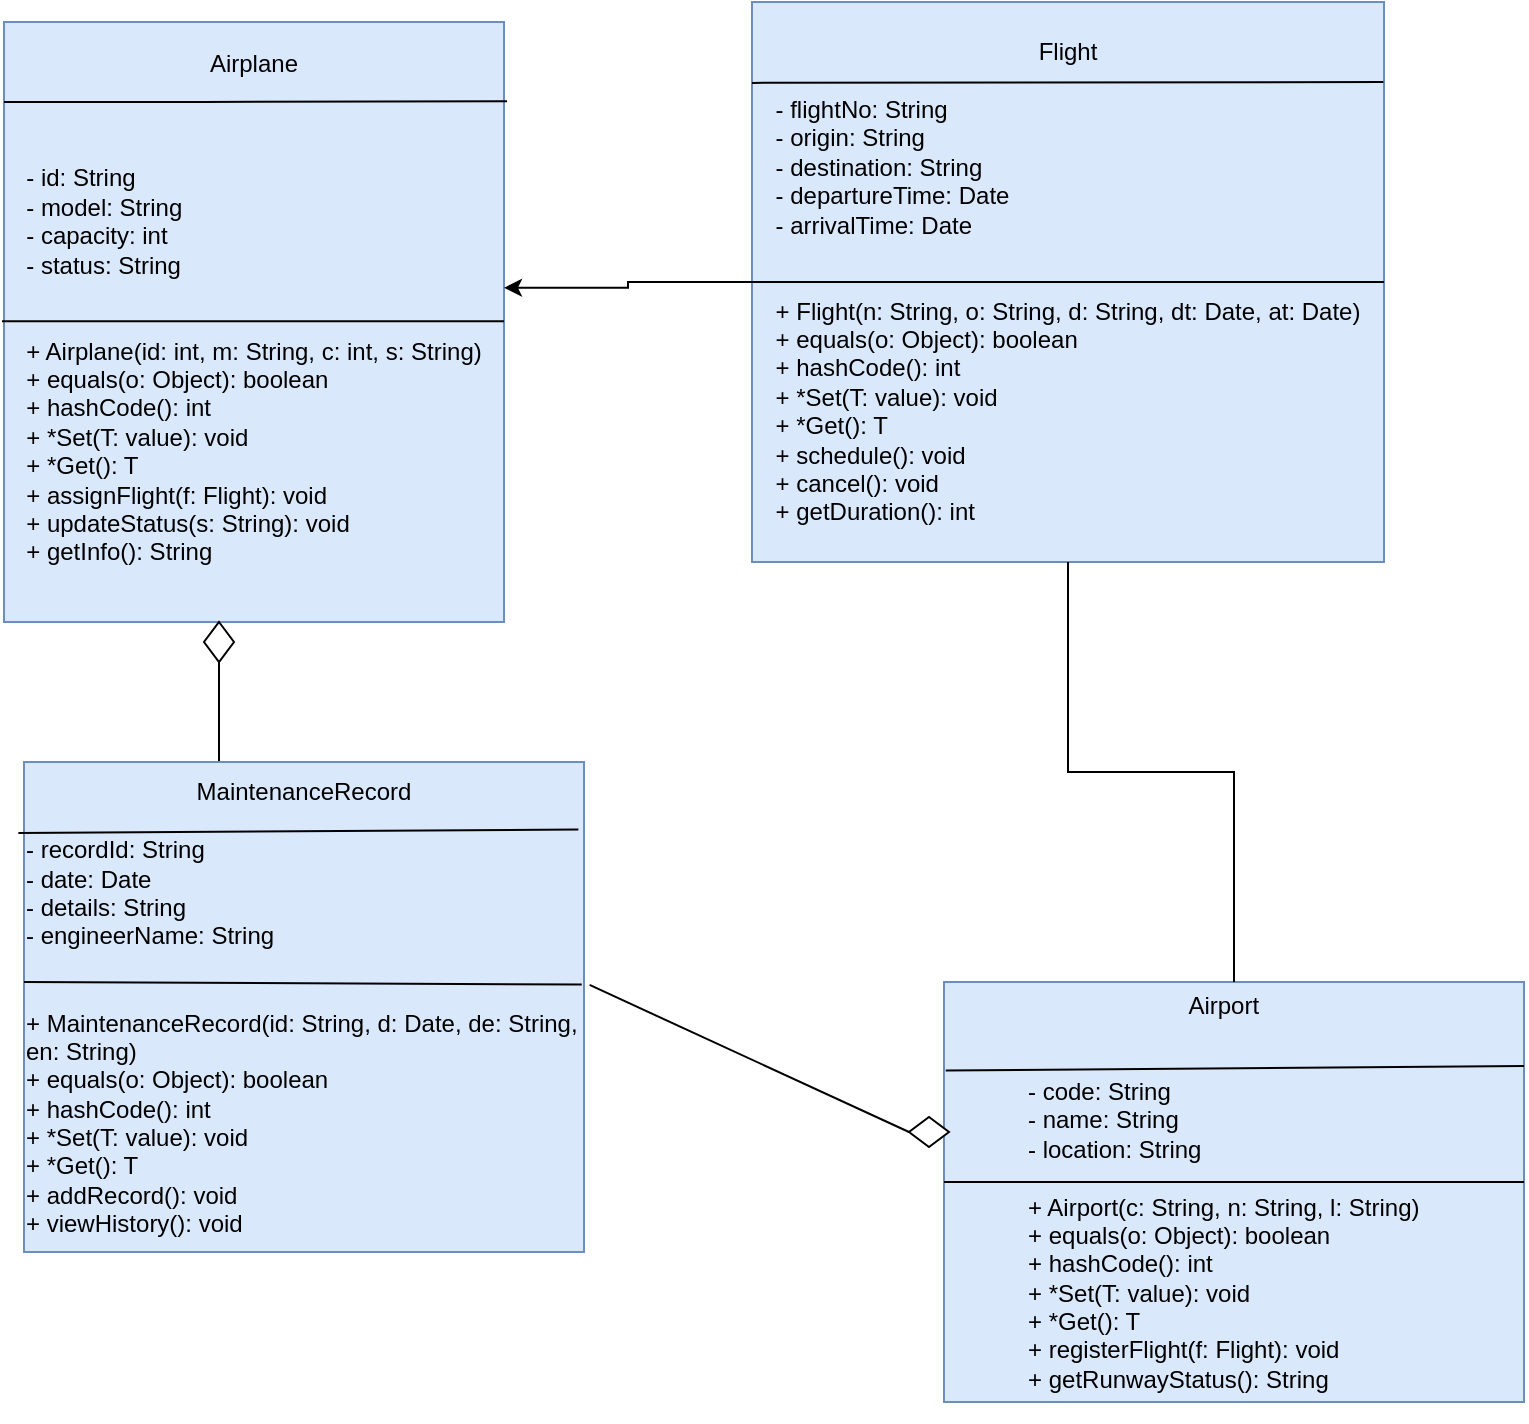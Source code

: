 <mxfile scale="1" border="0" version="28.2.7">
  <diagram name="Airplane UML Diagram" id="AkZRyPAdpT2aLgV5QMoy">
    <mxGraphModel dx="1045" dy="696" grid="1" gridSize="10" guides="1" tooltips="1" connect="1" arrows="1" fold="1" page="1" pageScale="1" pageWidth="827" pageHeight="1169" math="0" shadow="0">
      <root>
        <mxCell id="0" />
        <mxCell id="1" parent="0" />
        <mxCell id="tr-UQ3Ny3N0iNai335fQ-42" style="edgeStyle=orthogonalEdgeStyle;rounded=0;orthogonalLoop=1;jettySize=auto;html=1;endArrow=none;endFill=0;entryX=0.381;entryY=-0.014;entryDx=0;entryDy=0;entryPerimeter=0;exitX=0.5;exitY=1;exitDx=0;exitDy=0;" parent="1" edge="1" source="mU-rGUMBnhlQS2hINuwA-5">
          <mxGeometry relative="1" as="geometry">
            <mxPoint x="180" y="330" as="sourcePoint" />
            <mxPoint x="127.01" y="497.97" as="targetPoint" />
          </mxGeometry>
        </mxCell>
        <mxCell id="tr-UQ3Ny3N0iNai335fQ-1" value="&lt;div&gt;Airplane&lt;/div&gt;&lt;div&gt;&lt;br&gt;&lt;/div&gt;&lt;div&gt;&lt;br&gt;&lt;/div&gt;&lt;div&gt;&lt;br&gt;&lt;/div&gt;&lt;div style=&quot;text-align: left;&quot;&gt;- id: String&lt;/div&gt;&lt;div style=&quot;text-align: left;&quot;&gt;- model: String&lt;/div&gt;&lt;div style=&quot;text-align: left;&quot;&gt;- capacity: int&lt;/div&gt;&lt;div style=&quot;text-align: left;&quot;&gt;- status: String&lt;/div&gt;&lt;div style=&quot;text-align: left;&quot;&gt;&lt;br&gt;&lt;/div&gt;&lt;div style=&quot;text-align: left;&quot;&gt;&lt;br&gt;&lt;/div&gt;&lt;div style=&quot;text-align: left;&quot;&gt;+ Airplane(id: int, m: String, c: int, s: String)&lt;/div&gt;&lt;div style=&quot;text-align: left;&quot;&gt;+ equals(o: Object): boolean&lt;/div&gt;&lt;div style=&quot;text-align: left;&quot;&gt;+ hashCode(): int&lt;/div&gt;&lt;div style=&quot;text-align: left;&quot;&gt;+ *Set(T: value): void&lt;/div&gt;&lt;div style=&quot;text-align: left;&quot;&gt;+ *Get(): T&lt;/div&gt;&lt;div style=&quot;text-align: left;&quot;&gt;+ assignFlight(f: Flight): void&lt;/div&gt;&lt;div style=&quot;text-align: left;&quot;&gt;+ updateStatus(s: String): void&lt;/div&gt;&lt;div style=&quot;text-align: left;&quot;&gt;+ getInfo(): String&lt;/div&gt;&lt;div&gt;&lt;br&gt;&lt;/div&gt;" style="rounded=0;whiteSpace=wrap;html=1;fillColor=#dae8fc;strokeColor=#6c8ebf;fontSize=12;" parent="1" vertex="1">
          <mxGeometry x="40" y="30" width="250" height="300" as="geometry" />
        </mxCell>
        <mxCell id="tr-UQ3Ny3N0iNai335fQ-2" value="&lt;div&gt;Flight&lt;/div&gt;&lt;div&gt;&lt;br&gt;&lt;/div&gt;&lt;div style=&quot;text-align: left;&quot;&gt;- flightNo: String&lt;/div&gt;&lt;div style=&quot;text-align: left;&quot;&gt;- origin: String&lt;/div&gt;&lt;div style=&quot;text-align: left;&quot;&gt;- destination: String&lt;/div&gt;&lt;div style=&quot;text-align: left;&quot;&gt;- departureTime: Date&lt;/div&gt;&lt;div style=&quot;text-align: left;&quot;&gt;- arrivalTime: Date&lt;/div&gt;&lt;div style=&quot;text-align: left;&quot;&gt;&lt;br&gt;&lt;/div&gt;&lt;div style=&quot;text-align: left;&quot;&gt;&lt;br&gt;&lt;/div&gt;&lt;div style=&quot;text-align: left;&quot;&gt;+ Flight(n: String, o: String, d: String, dt: Date, at: Date)&lt;/div&gt;&lt;div style=&quot;text-align: left;&quot;&gt;&lt;div&gt;+ equals(o: Object): boolean&lt;/div&gt;&lt;div&gt;+ hashCode(): int&lt;/div&gt;&lt;div&gt;&lt;div&gt;+ *Set(T: value): void&lt;/div&gt;&lt;div&gt;+ *Get(): T&lt;/div&gt;&lt;/div&gt;&lt;/div&gt;&lt;div style=&quot;text-align: left;&quot;&gt;+ schedule(): void&lt;/div&gt;&lt;div style=&quot;text-align: left;&quot;&gt;+ cancel(): void&lt;/div&gt;&lt;div style=&quot;text-align: left;&quot;&gt;+ getDuration(): int&lt;/div&gt;" style="rounded=0;whiteSpace=wrap;html=1;fillColor=#dae8fc;strokeColor=#6c8ebf;fontSize=12;" parent="1" vertex="1">
          <mxGeometry x="414" y="20" width="316" height="280" as="geometry" />
        </mxCell>
        <mxCell id="tr-UQ3Ny3N0iNai335fQ-7" value="&lt;blockquote style=&quot;margin: 0 0 0 40px; border: none; padding: 0px;&quot;&gt;&lt;div style=&quot;text-align: center;&quot;&gt;&lt;br&gt;&lt;/div&gt;&lt;div style=&quot;text-align: center;&quot;&gt;Airport&lt;/div&gt;&lt;div&gt;&lt;br&gt;&lt;/div&gt;&lt;div&gt;&lt;br&gt;&lt;/div&gt;&lt;div&gt;- code: String&lt;/div&gt;&lt;div&gt;- name: String&lt;/div&gt;&lt;div&gt;- location: String&lt;/div&gt;&lt;div&gt;&lt;br&gt;&lt;/div&gt;&lt;div&gt;&lt;div&gt;+ Airport(c: String, n: String, l: String)&lt;/div&gt;&lt;div&gt;+ equals(o: Object): boolean&lt;/div&gt;&lt;div&gt;+ hashCode(): int&lt;/div&gt;&lt;/div&gt;&lt;div&gt;&lt;div&gt;+ *Set(T: value): void&lt;/div&gt;&lt;div&gt;+ *Get(): T&lt;/div&gt;&lt;/div&gt;&lt;div&gt;+ registerFlight(f: Flight): void&lt;/div&gt;&lt;div&gt;+ getRunwayStatus(): String&lt;/div&gt;&lt;/blockquote&gt;&lt;div&gt;&lt;br&gt;&lt;/div&gt;" style="rounded=0;whiteSpace=wrap;html=1;fillColor=#dae8fc;strokeColor=#6c8ebf;fontSize=12;align=left;" parent="1" vertex="1">
          <mxGeometry x="510" y="510" width="290" height="210" as="geometry" />
        </mxCell>
        <mxCell id="tr-UQ3Ny3N0iNai335fQ-9" value="&lt;div&gt;&lt;br&gt;&lt;/div&gt;&lt;div&gt;MaintenanceRecord&lt;/div&gt;&lt;div&gt;&lt;span style=&quot;color: rgba(0, 0, 0, 0); font-family: monospace; font-size: 0px; text-align: start; text-wrap-mode: nowrap;&quot;&gt;%3CmxGraphModel%3E%3Croot%3E%3CmxCell%20id%3D%220%22%2F%3E%3CmxCell%20id%3D%221%22%20parent%3D%220%22%2F%3E%3CmxCell%20id%3D%222%22%20value%3D%22%22%20style%3D%22endArrow%3Dnone%3Bhtml%3D1%3Brounded%3D0%3BexitX%3D-0.005%3BexitY%3D0.571%3BexitDx%3D0%3BexitDy%3D0%3BexitPerimeter%3D0%3BentryX%3D0.998%3BentryY%3D0.649%3BentryDx%3D0%3BentryDy%3D0%3BentryPerimeter%3D0%3B%22%20edge%3D%221%22%20parent%3D%221%22%3E%3CmxGeometry%20width%3D%2250%22%20height%3D%2250%22%20relative%3D%221%22%20as%3D%22geometry%22%3E%3CmxPoint%20x%3D%22760%22%20y%3D%22140%22%20as%3D%22sourcePoint%22%2F%3E%3CmxPoint%20x%3D%22960%22%20y%3D%22140%22%20as%3D%22targetPoint%22%2F%3E%3C%2FmxGeometry%3E%3C%2FmxCell%3E%3C%2Froot%3E%3C%2FmxGraphModel%3E&lt;/span&gt;&lt;/div&gt;&lt;div style=&quot;text-align: left;&quot;&gt;- recordId: String&lt;/div&gt;&lt;div style=&quot;text-align: left;&quot;&gt;- date: Date&lt;/div&gt;&lt;div style=&quot;text-align: left;&quot;&gt;- details: String&lt;/div&gt;&lt;div style=&quot;text-align: left;&quot;&gt;- engineerName: String&lt;/div&gt;&lt;div style=&quot;text-align: left;&quot;&gt;&lt;br&gt;&lt;/div&gt;&lt;div style=&quot;text-align: left;&quot;&gt;&lt;br&gt;&lt;/div&gt;&lt;div style=&quot;text-align: left;&quot;&gt;&lt;div&gt;+&amp;nbsp;&lt;span style=&quot;text-align: center; background-color: transparent; color: light-dark(rgb(0, 0, 0), rgb(255, 255, 255));&quot;&gt;MaintenanceRecord(id: String, d: Date, de: String, en: String)&lt;/span&gt;&lt;/div&gt;&lt;div&gt;+ equals(o: Object): boolean&lt;/div&gt;&lt;div&gt;+ hashCode(): int&lt;/div&gt;&lt;div&gt;&lt;div&gt;+ *Set(T: value): void&lt;/div&gt;&lt;div&gt;+ *Get(): T&lt;/div&gt;&lt;/div&gt;&lt;/div&gt;&lt;div style=&quot;text-align: left;&quot;&gt;+ addRecord(): void&lt;/div&gt;&lt;div style=&quot;text-align: left;&quot;&gt;+ viewHistory(): void&lt;/div&gt;&lt;div style=&quot;text-align: left;&quot;&gt;&lt;br&gt;&lt;/div&gt;" style="rounded=0;whiteSpace=wrap;html=1;fillColor=#dae8fc;strokeColor=#6c8ebf;fontSize=12;" parent="1" vertex="1">
          <mxGeometry x="50" y="400" width="280" height="245" as="geometry" />
        </mxCell>
        <mxCell id="tr-UQ3Ny3N0iNai335fQ-10" value="" style="endArrow=none;html=1;rounded=0;exitX=-0.005;exitY=0.571;exitDx=0;exitDy=0;exitPerimeter=0;entryX=0.999;entryY=0.571;entryDx=0;entryDy=0;entryPerimeter=0;" parent="1" edge="1">
          <mxGeometry width="50" height="50" relative="1" as="geometry">
            <mxPoint x="39" y="179.6" as="sourcePoint" />
            <mxPoint x="290" y="179.6" as="targetPoint" />
          </mxGeometry>
        </mxCell>
        <mxCell id="tr-UQ3Ny3N0iNai335fQ-12" value="" style="endArrow=none;html=1;rounded=0;exitX=0;exitY=0.5;exitDx=0;exitDy=0;entryX=1;entryY=0.5;entryDx=0;entryDy=0;" parent="1" target="tr-UQ3Ny3N0iNai335fQ-2" edge="1" source="tr-UQ3Ny3N0iNai335fQ-2">
          <mxGeometry width="50" height="50" relative="1" as="geometry">
            <mxPoint x="414" y="130" as="sourcePoint" />
            <mxPoint x="625" y="130" as="targetPoint" />
          </mxGeometry>
        </mxCell>
        <mxCell id="tr-UQ3Ny3N0iNai335fQ-14" value="" style="endArrow=none;html=1;rounded=0;exitX=-0.005;exitY=0.571;exitDx=0;exitDy=0;exitPerimeter=0;entryX=1.006;entryY=0.132;entryDx=0;entryDy=0;entryPerimeter=0;" parent="1" edge="1" target="tr-UQ3Ny3N0iNai335fQ-1">
          <mxGeometry width="50" height="50" relative="1" as="geometry">
            <mxPoint x="40" y="70" as="sourcePoint" />
            <mxPoint x="250" y="70" as="targetPoint" />
            <Array as="points">
              <mxPoint x="140" y="70" />
            </Array>
          </mxGeometry>
        </mxCell>
        <mxCell id="tr-UQ3Ny3N0iNai335fQ-15" value="" style="endArrow=none;html=1;rounded=0;exitX=-0.005;exitY=0.571;exitDx=0;exitDy=0;exitPerimeter=0;entryX=0.999;entryY=0.177;entryDx=0;entryDy=0;entryPerimeter=0;" parent="1" edge="1">
          <mxGeometry width="50" height="50" relative="1" as="geometry">
            <mxPoint x="414" y="60.44" as="sourcePoint" />
            <mxPoint x="729.684" y="60.0" as="targetPoint" />
          </mxGeometry>
        </mxCell>
        <mxCell id="tr-UQ3Ny3N0iNai335fQ-23" value="" style="endArrow=none;html=1;rounded=0;exitX=0;exitY=0.6;exitDx=0;exitDy=0;exitPerimeter=0;entryX=1;entryY=0.6;entryDx=0;entryDy=0;entryPerimeter=0;" parent="1" edge="1">
          <mxGeometry width="50" height="50" relative="1" as="geometry">
            <mxPoint x="510" y="610" as="sourcePoint" />
            <mxPoint x="800" y="610" as="targetPoint" />
          </mxGeometry>
        </mxCell>
        <mxCell id="tr-UQ3Ny3N0iNai335fQ-28" value="" style="endArrow=none;html=1;rounded=0;exitX=0.99;exitY=0.138;exitDx=0;exitDy=0;exitPerimeter=0;entryX=-0.01;entryY=0.145;entryDx=0;entryDy=0;entryPerimeter=0;" parent="1" source="tr-UQ3Ny3N0iNai335fQ-9" target="tr-UQ3Ny3N0iNai335fQ-9" edge="1">
          <mxGeometry width="50" height="50" relative="1" as="geometry">
            <mxPoint x="280" y="520" as="sourcePoint" />
            <mxPoint x="460" y="520.59" as="targetPoint" />
          </mxGeometry>
        </mxCell>
        <mxCell id="tr-UQ3Ny3N0iNai335fQ-29" value="" style="endArrow=none;html=1;rounded=0;exitX=-0.005;exitY=0.571;exitDx=0;exitDy=0;exitPerimeter=0;entryX=0.996;entryY=0.454;entryDx=0;entryDy=0;entryPerimeter=0;" parent="1" edge="1" target="tr-UQ3Ny3N0iNai335fQ-9">
          <mxGeometry width="50" height="50" relative="1" as="geometry">
            <mxPoint x="50" y="510" as="sourcePoint" />
            <mxPoint x="260" y="511" as="targetPoint" />
          </mxGeometry>
        </mxCell>
        <mxCell id="tr-UQ3Ny3N0iNai335fQ-46" style="edgeStyle=orthogonalEdgeStyle;rounded=0;orthogonalLoop=1;jettySize=auto;html=1;endArrow=none;endFill=0;" parent="1" source="tr-UQ3Ny3N0iNai335fQ-2" target="tr-UQ3Ny3N0iNai335fQ-7" edge="1">
          <mxGeometry relative="1" as="geometry">
            <Array as="points" />
          </mxGeometry>
        </mxCell>
        <mxCell id="tr-UQ3Ny3N0iNai335fQ-48" style="edgeStyle=orthogonalEdgeStyle;rounded=0;orthogonalLoop=1;jettySize=auto;html=1;exitX=0;exitY=0.5;exitDx=0;exitDy=0;entryX=1;entryY=0.443;entryDx=0;entryDy=0;entryPerimeter=0;" parent="1" source="tr-UQ3Ny3N0iNai335fQ-2" target="tr-UQ3Ny3N0iNai335fQ-1" edge="1">
          <mxGeometry relative="1" as="geometry" />
        </mxCell>
        <mxCell id="mU-rGUMBnhlQS2hINuwA-1" value="" style="endArrow=none;html=1;rounded=0;exitX=0.003;exitY=0.211;exitDx=0;exitDy=0;exitPerimeter=0;entryX=1;entryY=0.2;entryDx=0;entryDy=0;entryPerimeter=0;" parent="1" target="tr-UQ3Ny3N0iNai335fQ-7" edge="1" source="tr-UQ3Ny3N0iNai335fQ-7">
          <mxGeometry width="50" height="50" relative="1" as="geometry">
            <mxPoint x="370" y="540" as="sourcePoint" />
            <mxPoint x="570" y="540" as="targetPoint" />
          </mxGeometry>
        </mxCell>
        <mxCell id="mU-rGUMBnhlQS2hINuwA-2" value="" style="endArrow=none;html=1;rounded=0;exitX=1.01;exitY=0.455;exitDx=0;exitDy=0;exitPerimeter=0;entryX=0.5;entryY=1;entryDx=0;entryDy=0;" parent="1" source="tr-UQ3Ny3N0iNai335fQ-9" target="tr-UQ3Ny3N0iNai335fQ-32" edge="1">
          <mxGeometry width="50" height="50" relative="1" as="geometry">
            <mxPoint x="262" y="566" as="sourcePoint" />
            <mxPoint x="480" y="620" as="targetPoint" />
            <Array as="points" />
          </mxGeometry>
        </mxCell>
        <mxCell id="tr-UQ3Ny3N0iNai335fQ-32" value="" style="rhombus;whiteSpace=wrap;html=1;direction=south;" parent="1" vertex="1">
          <mxGeometry x="492.5" y="577.5" width="20" height="15" as="geometry" />
        </mxCell>
        <mxCell id="mU-rGUMBnhlQS2hINuwA-5" value="" style="rhombus;whiteSpace=wrap;html=1;" parent="1" vertex="1">
          <mxGeometry x="140" y="330" width="15" height="20" as="geometry" />
        </mxCell>
      </root>
    </mxGraphModel>
  </diagram>
</mxfile>
